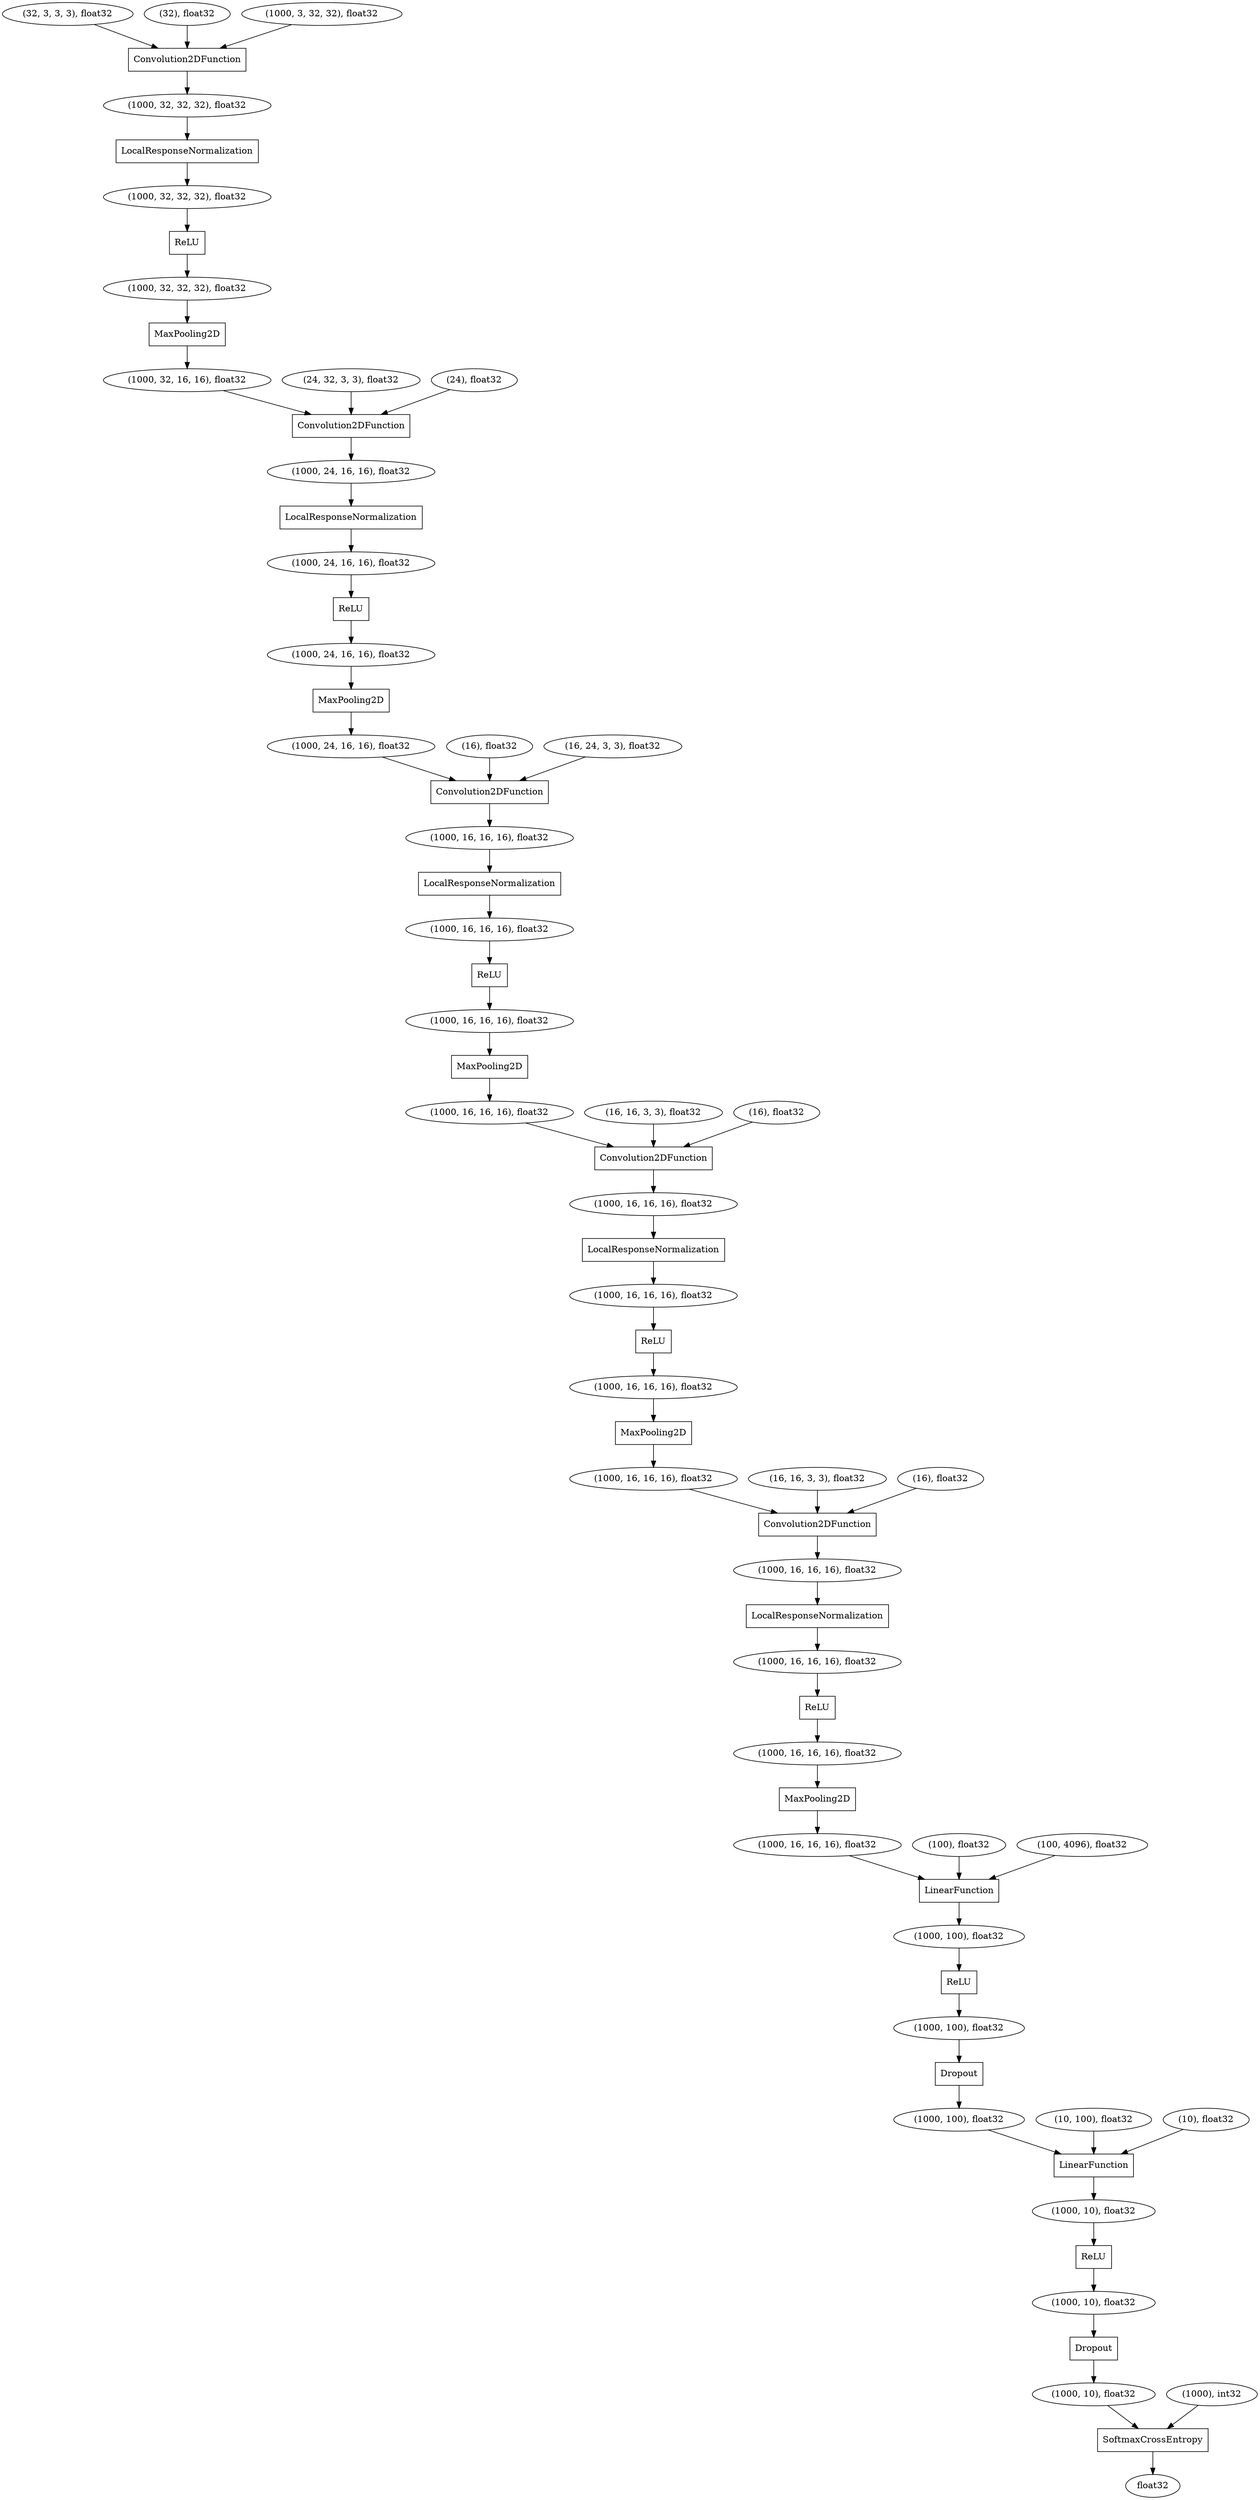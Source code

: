 digraph graphname{140419868981520 [shape="oval",label="(32, 3, 3, 3), float32"];140419865167888 [shape="oval",label="(1000, 10), float32"];140419866527504 [shape="oval",label="(1000, 24, 16, 16), float32"];140419867164752 [shape="oval",label="(1000, 16, 16, 16), float32"];140419866528784 [shape="box",label="Convolution2DFunction"];140419866669200 [shape="box",label="Convolution2DFunction"];140419866527568 [shape="oval",label="(1000, 16, 16, 16), float32"];140419866529552 [shape="box",label="Convolution2DFunction"];140419866527952 [shape="box",label="MaxPooling2D"];140419866674896 [shape="box",label="LinearFunction"];140419868981392 [shape="oval",label="(32), float32"];140419865168144 [shape="oval",label="float32"];140419866198288 [shape="oval",label="(1000, 24, 16, 16), float32"];140419866675536 [shape="oval",label="(100), float32"];140419866675088 [shape="oval",label="(1000, 32, 32, 32), float32"];140419866528144 [shape="oval",label="(1000, 16, 16, 16), float32"];140419869244496 [shape="box",label="MaxPooling2D"];140419866677136 [shape="oval",label="(24, 32, 3, 3), float32"];140419866528208 [shape="oval",label="(1000, 16, 16, 16), float32"];140419866526800 [shape="box",label="LocalResponseNormalization"];140419865168400 [shape="oval",label="(1000, 10), float32"];140419866529360 [shape="oval",label="(1000, 24, 16, 16), float32"];140419866198864 [shape="box",label="LocalResponseNormalization"];140419865167632 [shape="box",label="LinearFunction"];140419866528400 [shape="box",label="ReLU"];140419866527184 [shape="box",label="MaxPooling2D"];140419866529232 [shape="oval",label="(1000, 16, 16, 16), float32"];140419866526544 [shape="oval",label="(1000, 16, 16, 16), float32"];140419866675344 [shape="oval",label="(1000, 3, 32, 32), float32"];140419866676112 [shape="box",label="Convolution2DFunction"];140419869245264 [shape="oval",label="(1000, 32, 32, 32), float32"];140419866529616 [shape="oval",label="(1000, 16, 16, 16), float32"];140419866528080 [shape="box",label="MaxPooling2D"];140419866674192 [shape="oval",label="(1000), int32"];140419866525968 [shape="box",label="Convolution2DFunction"];140419866674256 [shape="oval",label="(16, 16, 3, 3), float32"];140419866526224 [shape="box",label="LocalResponseNormalization"];140419866528912 [shape="oval",label="(1000, 16, 16, 16), float32"];140419869245136 [shape="oval",label="(1000, 32, 32, 32), float32"];140419866674384 [shape="oval",label="(100, 4096), float32"];140419865167312 [shape="oval",label="(1000, 100), float32"];140419866676432 [shape="oval",label="(16), float32"];140419866526992 [shape="box",label="LocalResponseNormalization"];140419866527248 [shape="oval",label="(1000, 16, 16, 16), float32"];140419866529104 [shape="box",label="ReLU"];140419866529680 [shape="oval",label="(1000, 16, 16, 16), float32"];140419866529168 [shape="oval",label="(1000, 24, 16, 16), float32"];140419866528272 [shape="oval",label="(1000, 16, 16, 16), float32"];140419867166160 [shape="box",label="ReLU"];140419866674512 [shape="oval",label="(24), float32"];140419865167440 [shape="oval",label="(1000, 100), float32"];140419865167376 [shape="box",label="Dropout"];140419866676816 [shape="oval",label="(10, 100), float32"];140419866674448 [shape="oval",label="(16), float32"];140419866528016 [shape="box",label="MaxPooling2D"];140419866527760 [shape="box",label="ReLU"];140419865167504 [shape="oval",label="(1000, 100), float32"];140419866676496 [shape="oval",label="(16, 16, 3, 3), float32"];140419866669520 [shape="oval",label="(1000, 32, 16, 16), float32"];140419866677072 [shape="oval",label="(16, 24, 3, 3), float32"];140419865167568 [shape="box",label="Dropout"];140419869245392 [shape="box",label="ReLU"];140419866675408 [shape="box",label="LocalResponseNormalization"];140419866677008 [shape="oval",label="(10), float32"];140419866526928 [shape="box",label="ReLU"];140419865167696 [shape="oval",label="(1000, 10), float32"];140419866526352 [shape="oval",label="(1000, 16, 16, 16), float32"];140419865167760 [shape="box",label="ReLU"];140419866677200 [shape="oval",label="(16), float32"];140419865168208 [shape="box",label="SoftmaxCrossEntropy"];140419865167888 -> 140419865168208;140419866528080 -> 140419866529360;140419866674192 -> 140419865168208;140419866525968 -> 140419866527568;140419866676816 -> 140419865167632;140419869245392 -> 140419869245264;140419866675344 -> 140419866676112;140419866528912 -> 140419866527184;140419865167760 -> 140419865168400;140419866526928 -> 140419866526352;140419866529616 -> 140419866526992;140419866527248 -> 140419866527760;140419866676496 -> 140419866528784;140419866527760 -> 140419866528208;140419866529360 -> 140419866525968;140419869244496 -> 140419866669520;140419866674384 -> 140419866674896;140419865167632 -> 140419865167696;140419866529232 -> 140419866528400;140419866674448 -> 140419866525968;140419867164752 -> 140419866674896;140419866676112 -> 140419866675088;140419866528272 -> 140419866526224;140419866669520 -> 140419866669200;140419865167504 -> 140419867166160;140419866526224 -> 140419866529232;140419866528016 -> 140419866529680;140419865167440 -> 140419865167632;140419866198864 -> 140419866527504;140419869245264 -> 140419869244496;140419866529104 -> 140419866529168;140419866527184 -> 140419867164752;140419868981392 -> 140419866676112;140419866669200 -> 140419866198288;140419866677200 -> 140419866528784;140419865167568 -> 140419865167888;140419866198288 -> 140419866198864;140419866526800 -> 140419866527248;140419866528784 -> 140419866529616;140419866529168 -> 140419866528080;140419865168400 -> 140419865167568;140419866528400 -> 140419866528912;140419866529552 -> 140419866528272;140419865167312 -> 140419865167376;140419866527504 -> 140419866529104;140419866526352 -> 140419866528016;140419865168208 -> 140419865168144;140419866676432 -> 140419866529552;140419866526544 -> 140419866526928;140419866528208 -> 140419866527952;140419866677136 -> 140419866669200;140419866674512 -> 140419866669200;140419866529680 -> 140419866529552;140419865167696 -> 140419865167760;140419866527568 -> 140419866526800;140419867166160 -> 140419865167312;140419866526992 -> 140419866526544;140419868981520 -> 140419866676112;140419866527952 -> 140419866528144;140419866677008 -> 140419865167632;140419869245136 -> 140419869245392;140419865167376 -> 140419865167440;140419866677072 -> 140419866525968;140419866675408 -> 140419869245136;140419866674256 -> 140419866529552;140419866674896 -> 140419865167504;140419866675536 -> 140419866674896;140419866675088 -> 140419866675408;140419866528144 -> 140419866528784;}